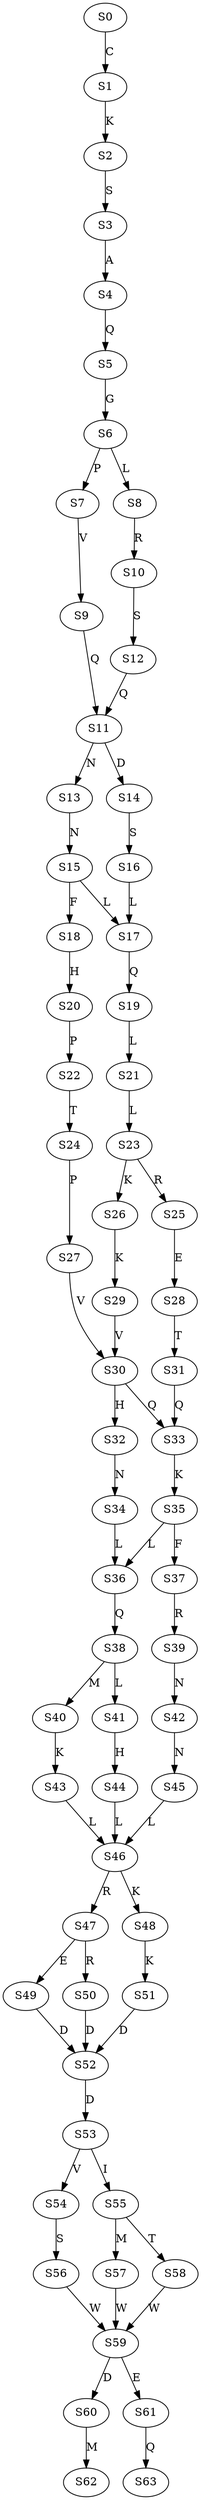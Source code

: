 strict digraph  {
	S0 -> S1 [ label = C ];
	S1 -> S2 [ label = K ];
	S2 -> S3 [ label = S ];
	S3 -> S4 [ label = A ];
	S4 -> S5 [ label = Q ];
	S5 -> S6 [ label = G ];
	S6 -> S7 [ label = P ];
	S6 -> S8 [ label = L ];
	S7 -> S9 [ label = V ];
	S8 -> S10 [ label = R ];
	S9 -> S11 [ label = Q ];
	S10 -> S12 [ label = S ];
	S11 -> S13 [ label = N ];
	S11 -> S14 [ label = D ];
	S12 -> S11 [ label = Q ];
	S13 -> S15 [ label = N ];
	S14 -> S16 [ label = S ];
	S15 -> S17 [ label = L ];
	S15 -> S18 [ label = F ];
	S16 -> S17 [ label = L ];
	S17 -> S19 [ label = Q ];
	S18 -> S20 [ label = H ];
	S19 -> S21 [ label = L ];
	S20 -> S22 [ label = P ];
	S21 -> S23 [ label = L ];
	S22 -> S24 [ label = T ];
	S23 -> S25 [ label = R ];
	S23 -> S26 [ label = K ];
	S24 -> S27 [ label = P ];
	S25 -> S28 [ label = E ];
	S26 -> S29 [ label = K ];
	S27 -> S30 [ label = V ];
	S28 -> S31 [ label = T ];
	S29 -> S30 [ label = V ];
	S30 -> S32 [ label = H ];
	S30 -> S33 [ label = Q ];
	S31 -> S33 [ label = Q ];
	S32 -> S34 [ label = N ];
	S33 -> S35 [ label = K ];
	S34 -> S36 [ label = L ];
	S35 -> S37 [ label = F ];
	S35 -> S36 [ label = L ];
	S36 -> S38 [ label = Q ];
	S37 -> S39 [ label = R ];
	S38 -> S40 [ label = M ];
	S38 -> S41 [ label = L ];
	S39 -> S42 [ label = N ];
	S40 -> S43 [ label = K ];
	S41 -> S44 [ label = H ];
	S42 -> S45 [ label = N ];
	S43 -> S46 [ label = L ];
	S44 -> S46 [ label = L ];
	S45 -> S46 [ label = L ];
	S46 -> S47 [ label = R ];
	S46 -> S48 [ label = K ];
	S47 -> S49 [ label = E ];
	S47 -> S50 [ label = R ];
	S48 -> S51 [ label = K ];
	S49 -> S52 [ label = D ];
	S50 -> S52 [ label = D ];
	S51 -> S52 [ label = D ];
	S52 -> S53 [ label = D ];
	S53 -> S54 [ label = V ];
	S53 -> S55 [ label = I ];
	S54 -> S56 [ label = S ];
	S55 -> S57 [ label = M ];
	S55 -> S58 [ label = T ];
	S56 -> S59 [ label = W ];
	S57 -> S59 [ label = W ];
	S58 -> S59 [ label = W ];
	S59 -> S60 [ label = D ];
	S59 -> S61 [ label = E ];
	S60 -> S62 [ label = M ];
	S61 -> S63 [ label = Q ];
}
